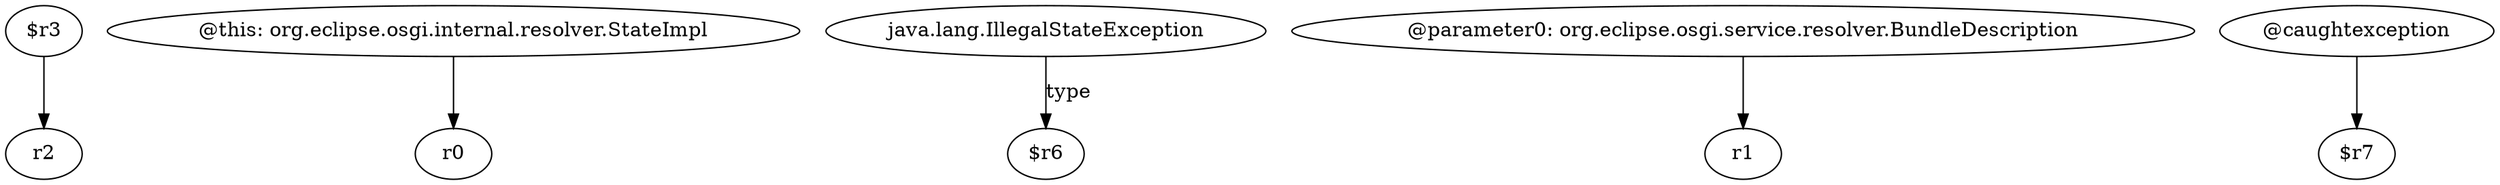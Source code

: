 digraph g {
0[label="$r3"]
1[label="r2"]
0->1[label=""]
2[label="@this: org.eclipse.osgi.internal.resolver.StateImpl"]
3[label="r0"]
2->3[label=""]
4[label="java.lang.IllegalStateException"]
5[label="$r6"]
4->5[label="type"]
6[label="@parameter0: org.eclipse.osgi.service.resolver.BundleDescription"]
7[label="r1"]
6->7[label=""]
8[label="@caughtexception"]
9[label="$r7"]
8->9[label=""]
}